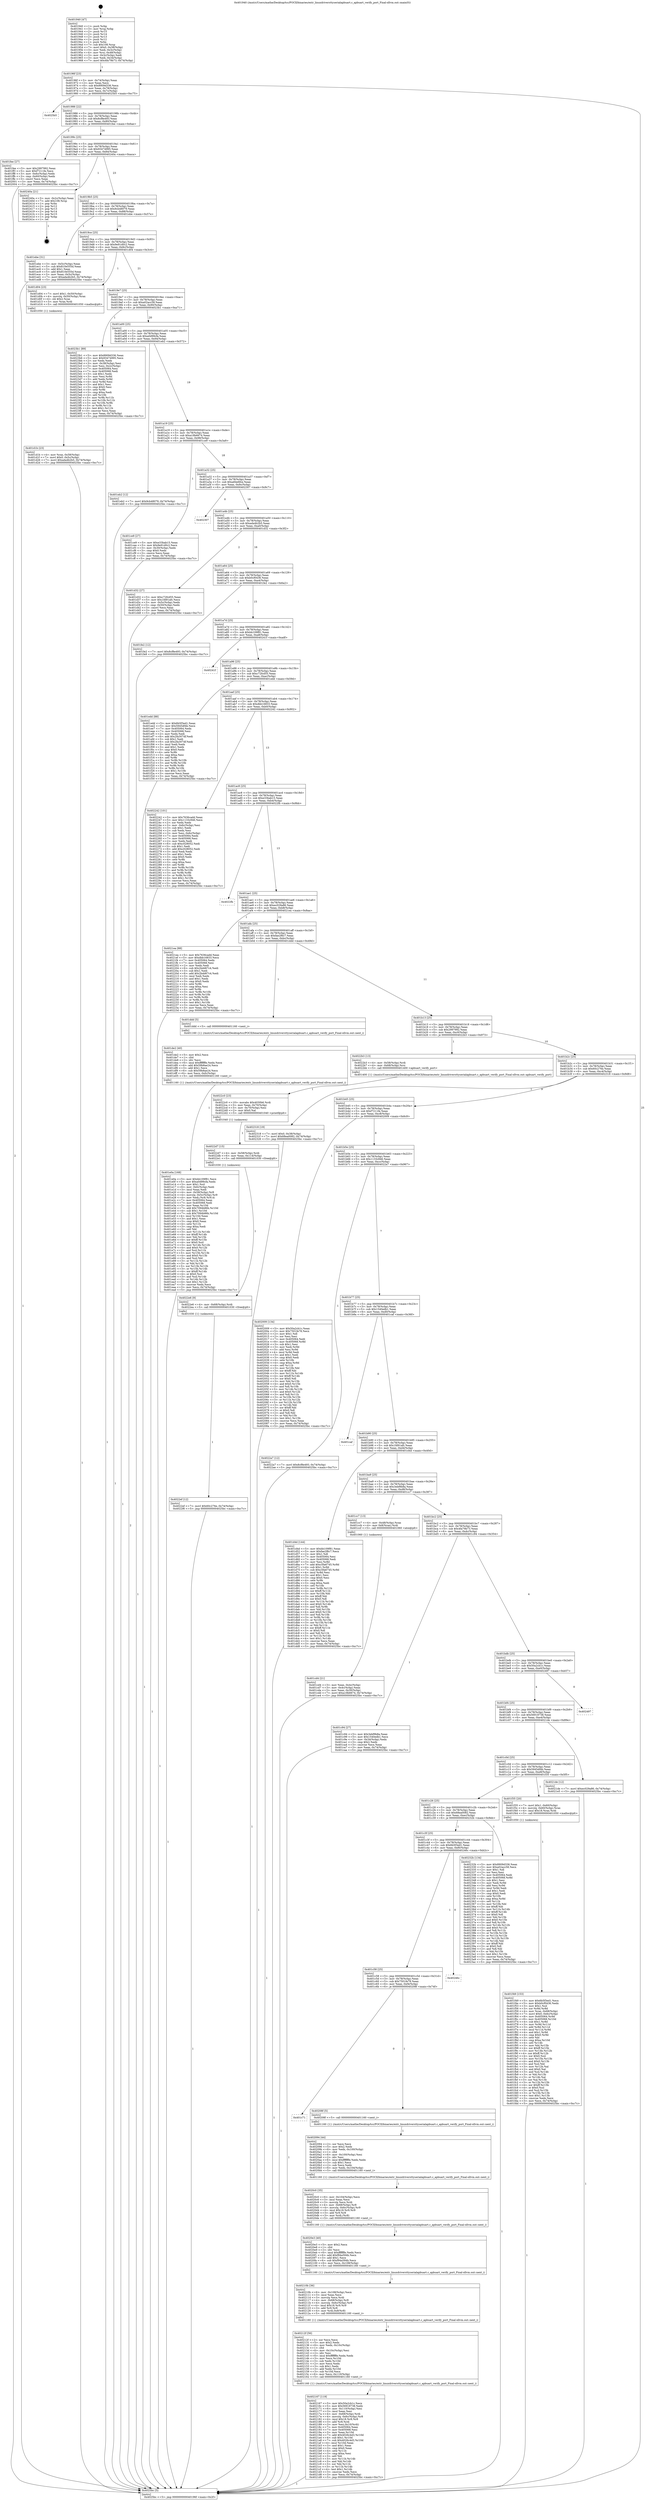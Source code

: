 digraph "0x401940" {
  label = "0x401940 (/mnt/c/Users/mathe/Desktop/tcc/POCII/binaries/extr_linuxdriversttyserialapbuart.c_apbuart_verify_port_Final-ollvm.out::main(0))"
  labelloc = "t"
  node[shape=record]

  Entry [label="",width=0.3,height=0.3,shape=circle,fillcolor=black,style=filled]
  "0x40196f" [label="{
     0x40196f [23]\l
     | [instrs]\l
     &nbsp;&nbsp;0x40196f \<+3\>: mov -0x74(%rbp),%eax\l
     &nbsp;&nbsp;0x401972 \<+2\>: mov %eax,%ecx\l
     &nbsp;&nbsp;0x401974 \<+6\>: sub $0x8909d336,%ecx\l
     &nbsp;&nbsp;0x40197a \<+3\>: mov %eax,-0x78(%rbp)\l
     &nbsp;&nbsp;0x40197d \<+3\>: mov %ecx,-0x7c(%rbp)\l
     &nbsp;&nbsp;0x401980 \<+6\>: je 00000000004025b5 \<main+0xc75\>\l
  }"]
  "0x4025b5" [label="{
     0x4025b5\l
  }", style=dashed]
  "0x401986" [label="{
     0x401986 [22]\l
     | [instrs]\l
     &nbsp;&nbsp;0x401986 \<+5\>: jmp 000000000040198b \<main+0x4b\>\l
     &nbsp;&nbsp;0x40198b \<+3\>: mov -0x78(%rbp),%eax\l
     &nbsp;&nbsp;0x40198e \<+5\>: sub $0x8cf8e493,%eax\l
     &nbsp;&nbsp;0x401993 \<+3\>: mov %eax,-0x80(%rbp)\l
     &nbsp;&nbsp;0x401996 \<+6\>: je 0000000000401fee \<main+0x6ae\>\l
  }"]
  Exit [label="",width=0.3,height=0.3,shape=circle,fillcolor=black,style=filled,peripheries=2]
  "0x401fee" [label="{
     0x401fee [27]\l
     | [instrs]\l
     &nbsp;&nbsp;0x401fee \<+5\>: mov $0x2997992,%eax\l
     &nbsp;&nbsp;0x401ff3 \<+5\>: mov $0xf7211fe,%ecx\l
     &nbsp;&nbsp;0x401ff8 \<+3\>: mov -0x6c(%rbp),%edx\l
     &nbsp;&nbsp;0x401ffb \<+3\>: cmp -0x60(%rbp),%edx\l
     &nbsp;&nbsp;0x401ffe \<+3\>: cmovl %ecx,%eax\l
     &nbsp;&nbsp;0x402001 \<+3\>: mov %eax,-0x74(%rbp)\l
     &nbsp;&nbsp;0x402004 \<+5\>: jmp 00000000004025bc \<main+0xc7c\>\l
  }"]
  "0x40199c" [label="{
     0x40199c [25]\l
     | [instrs]\l
     &nbsp;&nbsp;0x40199c \<+5\>: jmp 00000000004019a1 \<main+0x61\>\l
     &nbsp;&nbsp;0x4019a1 \<+3\>: mov -0x78(%rbp),%eax\l
     &nbsp;&nbsp;0x4019a4 \<+5\>: sub $0x93474995,%eax\l
     &nbsp;&nbsp;0x4019a9 \<+6\>: mov %eax,-0x84(%rbp)\l
     &nbsp;&nbsp;0x4019af \<+6\>: je 000000000040240a \<main+0xaca\>\l
  }"]
  "0x4022ef" [label="{
     0x4022ef [12]\l
     | [instrs]\l
     &nbsp;&nbsp;0x4022ef \<+7\>: movl $0x60c276e,-0x74(%rbp)\l
     &nbsp;&nbsp;0x4022f6 \<+5\>: jmp 00000000004025bc \<main+0xc7c\>\l
  }"]
  "0x40240a" [label="{
     0x40240a [21]\l
     | [instrs]\l
     &nbsp;&nbsp;0x40240a \<+3\>: mov -0x2c(%rbp),%eax\l
     &nbsp;&nbsp;0x40240d \<+7\>: add $0x108,%rsp\l
     &nbsp;&nbsp;0x402414 \<+1\>: pop %rbx\l
     &nbsp;&nbsp;0x402415 \<+2\>: pop %r12\l
     &nbsp;&nbsp;0x402417 \<+2\>: pop %r13\l
     &nbsp;&nbsp;0x402419 \<+2\>: pop %r14\l
     &nbsp;&nbsp;0x40241b \<+2\>: pop %r15\l
     &nbsp;&nbsp;0x40241d \<+1\>: pop %rbp\l
     &nbsp;&nbsp;0x40241e \<+1\>: ret\l
  }"]
  "0x4019b5" [label="{
     0x4019b5 [25]\l
     | [instrs]\l
     &nbsp;&nbsp;0x4019b5 \<+5\>: jmp 00000000004019ba \<main+0x7a\>\l
     &nbsp;&nbsp;0x4019ba \<+3\>: mov -0x78(%rbp),%eax\l
     &nbsp;&nbsp;0x4019bd \<+5\>: sub $0x9cb48079,%eax\l
     &nbsp;&nbsp;0x4019c2 \<+6\>: mov %eax,-0x88(%rbp)\l
     &nbsp;&nbsp;0x4019c8 \<+6\>: je 0000000000401ebe \<main+0x57e\>\l
  }"]
  "0x4022e6" [label="{
     0x4022e6 [9]\l
     | [instrs]\l
     &nbsp;&nbsp;0x4022e6 \<+4\>: mov -0x68(%rbp),%rdi\l
     &nbsp;&nbsp;0x4022ea \<+5\>: call 0000000000401030 \<free@plt\>\l
     | [calls]\l
     &nbsp;&nbsp;0x401030 \{1\} (unknown)\l
  }"]
  "0x401ebe" [label="{
     0x401ebe [31]\l
     | [instrs]\l
     &nbsp;&nbsp;0x401ebe \<+3\>: mov -0x5c(%rbp),%eax\l
     &nbsp;&nbsp;0x401ec1 \<+5\>: sub $0x810e555d,%eax\l
     &nbsp;&nbsp;0x401ec6 \<+3\>: add $0x1,%eax\l
     &nbsp;&nbsp;0x401ec9 \<+5\>: add $0x810e555d,%eax\l
     &nbsp;&nbsp;0x401ece \<+3\>: mov %eax,-0x5c(%rbp)\l
     &nbsp;&nbsp;0x401ed1 \<+7\>: movl $0xada4b2b5,-0x74(%rbp)\l
     &nbsp;&nbsp;0x401ed8 \<+5\>: jmp 00000000004025bc \<main+0xc7c\>\l
  }"]
  "0x4019ce" [label="{
     0x4019ce [25]\l
     | [instrs]\l
     &nbsp;&nbsp;0x4019ce \<+5\>: jmp 00000000004019d3 \<main+0x93\>\l
     &nbsp;&nbsp;0x4019d3 \<+3\>: mov -0x78(%rbp),%eax\l
     &nbsp;&nbsp;0x4019d6 \<+5\>: sub $0x9e91d0c2,%eax\l
     &nbsp;&nbsp;0x4019db \<+6\>: mov %eax,-0x8c(%rbp)\l
     &nbsp;&nbsp;0x4019e1 \<+6\>: je 0000000000401d04 \<main+0x3c4\>\l
  }"]
  "0x4022d7" [label="{
     0x4022d7 [15]\l
     | [instrs]\l
     &nbsp;&nbsp;0x4022d7 \<+4\>: mov -0x58(%rbp),%rdi\l
     &nbsp;&nbsp;0x4022db \<+6\>: mov %eax,-0x114(%rbp)\l
     &nbsp;&nbsp;0x4022e1 \<+5\>: call 0000000000401030 \<free@plt\>\l
     | [calls]\l
     &nbsp;&nbsp;0x401030 \{1\} (unknown)\l
  }"]
  "0x401d04" [label="{
     0x401d04 [23]\l
     | [instrs]\l
     &nbsp;&nbsp;0x401d04 \<+7\>: movl $0x1,-0x50(%rbp)\l
     &nbsp;&nbsp;0x401d0b \<+4\>: movslq -0x50(%rbp),%rax\l
     &nbsp;&nbsp;0x401d0f \<+4\>: shl $0x2,%rax\l
     &nbsp;&nbsp;0x401d13 \<+3\>: mov %rax,%rdi\l
     &nbsp;&nbsp;0x401d16 \<+5\>: call 0000000000401050 \<malloc@plt\>\l
     | [calls]\l
     &nbsp;&nbsp;0x401050 \{1\} (unknown)\l
  }"]
  "0x4019e7" [label="{
     0x4019e7 [25]\l
     | [instrs]\l
     &nbsp;&nbsp;0x4019e7 \<+5\>: jmp 00000000004019ec \<main+0xac\>\l
     &nbsp;&nbsp;0x4019ec \<+3\>: mov -0x78(%rbp),%eax\l
     &nbsp;&nbsp;0x4019ef \<+5\>: sub $0xa02acc58,%eax\l
     &nbsp;&nbsp;0x4019f4 \<+6\>: mov %eax,-0x90(%rbp)\l
     &nbsp;&nbsp;0x4019fa \<+6\>: je 00000000004023b1 \<main+0xa71\>\l
  }"]
  "0x4022c0" [label="{
     0x4022c0 [23]\l
     | [instrs]\l
     &nbsp;&nbsp;0x4022c0 \<+10\>: movabs $0x4030b6,%rdi\l
     &nbsp;&nbsp;0x4022ca \<+3\>: mov %eax,-0x70(%rbp)\l
     &nbsp;&nbsp;0x4022cd \<+3\>: mov -0x70(%rbp),%esi\l
     &nbsp;&nbsp;0x4022d0 \<+2\>: mov $0x0,%al\l
     &nbsp;&nbsp;0x4022d2 \<+5\>: call 0000000000401040 \<printf@plt\>\l
     | [calls]\l
     &nbsp;&nbsp;0x401040 \{1\} (unknown)\l
  }"]
  "0x4023b1" [label="{
     0x4023b1 [89]\l
     | [instrs]\l
     &nbsp;&nbsp;0x4023b1 \<+5\>: mov $0x8909d336,%eax\l
     &nbsp;&nbsp;0x4023b6 \<+5\>: mov $0x93474995,%ecx\l
     &nbsp;&nbsp;0x4023bb \<+2\>: xor %edx,%edx\l
     &nbsp;&nbsp;0x4023bd \<+3\>: mov -0x38(%rbp),%esi\l
     &nbsp;&nbsp;0x4023c0 \<+3\>: mov %esi,-0x2c(%rbp)\l
     &nbsp;&nbsp;0x4023c3 \<+7\>: mov 0x405064,%esi\l
     &nbsp;&nbsp;0x4023ca \<+7\>: mov 0x405068,%edi\l
     &nbsp;&nbsp;0x4023d1 \<+3\>: sub $0x1,%edx\l
     &nbsp;&nbsp;0x4023d4 \<+3\>: mov %esi,%r8d\l
     &nbsp;&nbsp;0x4023d7 \<+3\>: add %edx,%r8d\l
     &nbsp;&nbsp;0x4023da \<+4\>: imul %r8d,%esi\l
     &nbsp;&nbsp;0x4023de \<+3\>: and $0x1,%esi\l
     &nbsp;&nbsp;0x4023e1 \<+3\>: cmp $0x0,%esi\l
     &nbsp;&nbsp;0x4023e4 \<+4\>: sete %r9b\l
     &nbsp;&nbsp;0x4023e8 \<+3\>: cmp $0xa,%edi\l
     &nbsp;&nbsp;0x4023eb \<+4\>: setl %r10b\l
     &nbsp;&nbsp;0x4023ef \<+3\>: mov %r9b,%r11b\l
     &nbsp;&nbsp;0x4023f2 \<+3\>: and %r10b,%r11b\l
     &nbsp;&nbsp;0x4023f5 \<+3\>: xor %r10b,%r9b\l
     &nbsp;&nbsp;0x4023f8 \<+3\>: or %r9b,%r11b\l
     &nbsp;&nbsp;0x4023fb \<+4\>: test $0x1,%r11b\l
     &nbsp;&nbsp;0x4023ff \<+3\>: cmovne %ecx,%eax\l
     &nbsp;&nbsp;0x402402 \<+3\>: mov %eax,-0x74(%rbp)\l
     &nbsp;&nbsp;0x402405 \<+5\>: jmp 00000000004025bc \<main+0xc7c\>\l
  }"]
  "0x401a00" [label="{
     0x401a00 [25]\l
     | [instrs]\l
     &nbsp;&nbsp;0x401a00 \<+5\>: jmp 0000000000401a05 \<main+0xc5\>\l
     &nbsp;&nbsp;0x401a05 \<+3\>: mov -0x78(%rbp),%eax\l
     &nbsp;&nbsp;0x401a08 \<+5\>: sub $0xa0d99cfa,%eax\l
     &nbsp;&nbsp;0x401a0d \<+6\>: mov %eax,-0x94(%rbp)\l
     &nbsp;&nbsp;0x401a13 \<+6\>: je 0000000000401eb2 \<main+0x572\>\l
  }"]
  "0x402167" [label="{
     0x402167 [119]\l
     | [instrs]\l
     &nbsp;&nbsp;0x402167 \<+5\>: mov $0x50a2cb1c,%ecx\l
     &nbsp;&nbsp;0x40216c \<+5\>: mov $0x56918738,%edx\l
     &nbsp;&nbsp;0x402171 \<+6\>: mov -0x110(%rbp),%esi\l
     &nbsp;&nbsp;0x402177 \<+3\>: imul %eax,%esi\l
     &nbsp;&nbsp;0x40217a \<+4\>: mov -0x68(%rbp),%rdi\l
     &nbsp;&nbsp;0x40217e \<+4\>: movslq -0x6c(%rbp),%r8\l
     &nbsp;&nbsp;0x402182 \<+4\>: imul $0x18,%r8,%r8\l
     &nbsp;&nbsp;0x402186 \<+3\>: add %r8,%rdi\l
     &nbsp;&nbsp;0x402189 \<+3\>: mov %esi,0x10(%rdi)\l
     &nbsp;&nbsp;0x40218c \<+7\>: mov 0x405064,%eax\l
     &nbsp;&nbsp;0x402193 \<+7\>: mov 0x405068,%esi\l
     &nbsp;&nbsp;0x40219a \<+3\>: mov %eax,%r10d\l
     &nbsp;&nbsp;0x40219d \<+7\>: add $0x4026c4d3,%r10d\l
     &nbsp;&nbsp;0x4021a4 \<+4\>: sub $0x1,%r10d\l
     &nbsp;&nbsp;0x4021a8 \<+7\>: sub $0x4026c4d3,%r10d\l
     &nbsp;&nbsp;0x4021af \<+4\>: imul %r10d,%eax\l
     &nbsp;&nbsp;0x4021b3 \<+3\>: and $0x1,%eax\l
     &nbsp;&nbsp;0x4021b6 \<+3\>: cmp $0x0,%eax\l
     &nbsp;&nbsp;0x4021b9 \<+4\>: sete %r11b\l
     &nbsp;&nbsp;0x4021bd \<+3\>: cmp $0xa,%esi\l
     &nbsp;&nbsp;0x4021c0 \<+3\>: setl %bl\l
     &nbsp;&nbsp;0x4021c3 \<+3\>: mov %r11b,%r14b\l
     &nbsp;&nbsp;0x4021c6 \<+3\>: and %bl,%r14b\l
     &nbsp;&nbsp;0x4021c9 \<+3\>: xor %bl,%r11b\l
     &nbsp;&nbsp;0x4021cc \<+3\>: or %r11b,%r14b\l
     &nbsp;&nbsp;0x4021cf \<+4\>: test $0x1,%r14b\l
     &nbsp;&nbsp;0x4021d3 \<+3\>: cmovne %edx,%ecx\l
     &nbsp;&nbsp;0x4021d6 \<+3\>: mov %ecx,-0x74(%rbp)\l
     &nbsp;&nbsp;0x4021d9 \<+5\>: jmp 00000000004025bc \<main+0xc7c\>\l
  }"]
  "0x401eb2" [label="{
     0x401eb2 [12]\l
     | [instrs]\l
     &nbsp;&nbsp;0x401eb2 \<+7\>: movl $0x9cb48079,-0x74(%rbp)\l
     &nbsp;&nbsp;0x401eb9 \<+5\>: jmp 00000000004025bc \<main+0xc7c\>\l
  }"]
  "0x401a19" [label="{
     0x401a19 [25]\l
     | [instrs]\l
     &nbsp;&nbsp;0x401a19 \<+5\>: jmp 0000000000401a1e \<main+0xde\>\l
     &nbsp;&nbsp;0x401a1e \<+3\>: mov -0x78(%rbp),%eax\l
     &nbsp;&nbsp;0x401a21 \<+5\>: sub $0xa18b6674,%eax\l
     &nbsp;&nbsp;0x401a26 \<+6\>: mov %eax,-0x98(%rbp)\l
     &nbsp;&nbsp;0x401a2c \<+6\>: je 0000000000401ce9 \<main+0x3a9\>\l
  }"]
  "0x40212f" [label="{
     0x40212f [56]\l
     | [instrs]\l
     &nbsp;&nbsp;0x40212f \<+2\>: xor %ecx,%ecx\l
     &nbsp;&nbsp;0x402131 \<+5\>: mov $0x2,%edx\l
     &nbsp;&nbsp;0x402136 \<+6\>: mov %edx,-0x10c(%rbp)\l
     &nbsp;&nbsp;0x40213c \<+1\>: cltd\l
     &nbsp;&nbsp;0x40213d \<+6\>: mov -0x10c(%rbp),%esi\l
     &nbsp;&nbsp;0x402143 \<+2\>: idiv %esi\l
     &nbsp;&nbsp;0x402145 \<+6\>: imul $0xfffffffe,%edx,%edx\l
     &nbsp;&nbsp;0x40214b \<+3\>: mov %ecx,%r10d\l
     &nbsp;&nbsp;0x40214e \<+3\>: sub %edx,%r10d\l
     &nbsp;&nbsp;0x402151 \<+2\>: mov %ecx,%edx\l
     &nbsp;&nbsp;0x402153 \<+3\>: sub $0x1,%edx\l
     &nbsp;&nbsp;0x402156 \<+3\>: add %edx,%r10d\l
     &nbsp;&nbsp;0x402159 \<+3\>: sub %r10d,%ecx\l
     &nbsp;&nbsp;0x40215c \<+6\>: mov %ecx,-0x110(%rbp)\l
     &nbsp;&nbsp;0x402162 \<+5\>: call 0000000000401160 \<next_i\>\l
     | [calls]\l
     &nbsp;&nbsp;0x401160 \{1\} (/mnt/c/Users/mathe/Desktop/tcc/POCII/binaries/extr_linuxdriversttyserialapbuart.c_apbuart_verify_port_Final-ollvm.out::next_i)\l
  }"]
  "0x401ce9" [label="{
     0x401ce9 [27]\l
     | [instrs]\l
     &nbsp;&nbsp;0x401ce9 \<+5\>: mov $0xe33bab15,%eax\l
     &nbsp;&nbsp;0x401cee \<+5\>: mov $0x9e91d0c2,%ecx\l
     &nbsp;&nbsp;0x401cf3 \<+3\>: mov -0x30(%rbp),%edx\l
     &nbsp;&nbsp;0x401cf6 \<+3\>: cmp $0x0,%edx\l
     &nbsp;&nbsp;0x401cf9 \<+3\>: cmove %ecx,%eax\l
     &nbsp;&nbsp;0x401cfc \<+3\>: mov %eax,-0x74(%rbp)\l
     &nbsp;&nbsp;0x401cff \<+5\>: jmp 00000000004025bc \<main+0xc7c\>\l
  }"]
  "0x401a32" [label="{
     0x401a32 [25]\l
     | [instrs]\l
     &nbsp;&nbsp;0x401a32 \<+5\>: jmp 0000000000401a37 \<main+0xf7\>\l
     &nbsp;&nbsp;0x401a37 \<+3\>: mov -0x78(%rbp),%eax\l
     &nbsp;&nbsp;0x401a3a \<+5\>: sub $0xa84e6fce,%eax\l
     &nbsp;&nbsp;0x401a3f \<+6\>: mov %eax,-0x9c(%rbp)\l
     &nbsp;&nbsp;0x401a45 \<+6\>: je 0000000000402307 \<main+0x9c7\>\l
  }"]
  "0x40210b" [label="{
     0x40210b [36]\l
     | [instrs]\l
     &nbsp;&nbsp;0x40210b \<+6\>: mov -0x108(%rbp),%ecx\l
     &nbsp;&nbsp;0x402111 \<+3\>: imul %eax,%ecx\l
     &nbsp;&nbsp;0x402114 \<+3\>: movslq %ecx,%rdi\l
     &nbsp;&nbsp;0x402117 \<+4\>: mov -0x68(%rbp),%r8\l
     &nbsp;&nbsp;0x40211b \<+4\>: movslq -0x6c(%rbp),%r9\l
     &nbsp;&nbsp;0x40211f \<+4\>: imul $0x18,%r9,%r9\l
     &nbsp;&nbsp;0x402123 \<+3\>: add %r9,%r8\l
     &nbsp;&nbsp;0x402126 \<+4\>: mov %rdi,0x8(%r8)\l
     &nbsp;&nbsp;0x40212a \<+5\>: call 0000000000401160 \<next_i\>\l
     | [calls]\l
     &nbsp;&nbsp;0x401160 \{1\} (/mnt/c/Users/mathe/Desktop/tcc/POCII/binaries/extr_linuxdriversttyserialapbuart.c_apbuart_verify_port_Final-ollvm.out::next_i)\l
  }"]
  "0x402307" [label="{
     0x402307\l
  }", style=dashed]
  "0x401a4b" [label="{
     0x401a4b [25]\l
     | [instrs]\l
     &nbsp;&nbsp;0x401a4b \<+5\>: jmp 0000000000401a50 \<main+0x110\>\l
     &nbsp;&nbsp;0x401a50 \<+3\>: mov -0x78(%rbp),%eax\l
     &nbsp;&nbsp;0x401a53 \<+5\>: sub $0xada4b2b5,%eax\l
     &nbsp;&nbsp;0x401a58 \<+6\>: mov %eax,-0xa0(%rbp)\l
     &nbsp;&nbsp;0x401a5e \<+6\>: je 0000000000401d32 \<main+0x3f2\>\l
  }"]
  "0x4020e3" [label="{
     0x4020e3 [40]\l
     | [instrs]\l
     &nbsp;&nbsp;0x4020e3 \<+5\>: mov $0x2,%ecx\l
     &nbsp;&nbsp;0x4020e8 \<+1\>: cltd\l
     &nbsp;&nbsp;0x4020e9 \<+2\>: idiv %ecx\l
     &nbsp;&nbsp;0x4020eb \<+6\>: imul $0xfffffffe,%edx,%ecx\l
     &nbsp;&nbsp;0x4020f1 \<+6\>: add $0xf94a594b,%ecx\l
     &nbsp;&nbsp;0x4020f7 \<+3\>: add $0x1,%ecx\l
     &nbsp;&nbsp;0x4020fa \<+6\>: sub $0xf94a594b,%ecx\l
     &nbsp;&nbsp;0x402100 \<+6\>: mov %ecx,-0x108(%rbp)\l
     &nbsp;&nbsp;0x402106 \<+5\>: call 0000000000401160 \<next_i\>\l
     | [calls]\l
     &nbsp;&nbsp;0x401160 \{1\} (/mnt/c/Users/mathe/Desktop/tcc/POCII/binaries/extr_linuxdriversttyserialapbuart.c_apbuart_verify_port_Final-ollvm.out::next_i)\l
  }"]
  "0x401d32" [label="{
     0x401d32 [27]\l
     | [instrs]\l
     &nbsp;&nbsp;0x401d32 \<+5\>: mov $0xc72fcd55,%eax\l
     &nbsp;&nbsp;0x401d37 \<+5\>: mov $0x1fd91afc,%ecx\l
     &nbsp;&nbsp;0x401d3c \<+3\>: mov -0x5c(%rbp),%edx\l
     &nbsp;&nbsp;0x401d3f \<+3\>: cmp -0x50(%rbp),%edx\l
     &nbsp;&nbsp;0x401d42 \<+3\>: cmovl %ecx,%eax\l
     &nbsp;&nbsp;0x401d45 \<+3\>: mov %eax,-0x74(%rbp)\l
     &nbsp;&nbsp;0x401d48 \<+5\>: jmp 00000000004025bc \<main+0xc7c\>\l
  }"]
  "0x401a64" [label="{
     0x401a64 [25]\l
     | [instrs]\l
     &nbsp;&nbsp;0x401a64 \<+5\>: jmp 0000000000401a69 \<main+0x129\>\l
     &nbsp;&nbsp;0x401a69 \<+3\>: mov -0x78(%rbp),%eax\l
     &nbsp;&nbsp;0x401a6c \<+5\>: sub $0xb0cf0436,%eax\l
     &nbsp;&nbsp;0x401a71 \<+6\>: mov %eax,-0xa4(%rbp)\l
     &nbsp;&nbsp;0x401a77 \<+6\>: je 0000000000401fe2 \<main+0x6a2\>\l
  }"]
  "0x4020c0" [label="{
     0x4020c0 [35]\l
     | [instrs]\l
     &nbsp;&nbsp;0x4020c0 \<+6\>: mov -0x104(%rbp),%ecx\l
     &nbsp;&nbsp;0x4020c6 \<+3\>: imul %eax,%ecx\l
     &nbsp;&nbsp;0x4020c9 \<+3\>: movslq %ecx,%rdi\l
     &nbsp;&nbsp;0x4020cc \<+4\>: mov -0x68(%rbp),%r8\l
     &nbsp;&nbsp;0x4020d0 \<+4\>: movslq -0x6c(%rbp),%r9\l
     &nbsp;&nbsp;0x4020d4 \<+4\>: imul $0x18,%r9,%r9\l
     &nbsp;&nbsp;0x4020d8 \<+3\>: add %r9,%r8\l
     &nbsp;&nbsp;0x4020db \<+3\>: mov %rdi,(%r8)\l
     &nbsp;&nbsp;0x4020de \<+5\>: call 0000000000401160 \<next_i\>\l
     | [calls]\l
     &nbsp;&nbsp;0x401160 \{1\} (/mnt/c/Users/mathe/Desktop/tcc/POCII/binaries/extr_linuxdriversttyserialapbuart.c_apbuart_verify_port_Final-ollvm.out::next_i)\l
  }"]
  "0x401fe2" [label="{
     0x401fe2 [12]\l
     | [instrs]\l
     &nbsp;&nbsp;0x401fe2 \<+7\>: movl $0x8cf8e493,-0x74(%rbp)\l
     &nbsp;&nbsp;0x401fe9 \<+5\>: jmp 00000000004025bc \<main+0xc7c\>\l
  }"]
  "0x401a7d" [label="{
     0x401a7d [25]\l
     | [instrs]\l
     &nbsp;&nbsp;0x401a7d \<+5\>: jmp 0000000000401a82 \<main+0x142\>\l
     &nbsp;&nbsp;0x401a82 \<+3\>: mov -0x78(%rbp),%eax\l
     &nbsp;&nbsp;0x401a85 \<+5\>: sub $0xbb109f81,%eax\l
     &nbsp;&nbsp;0x401a8a \<+6\>: mov %eax,-0xa8(%rbp)\l
     &nbsp;&nbsp;0x401a90 \<+6\>: je 000000000040241f \<main+0xadf\>\l
  }"]
  "0x402094" [label="{
     0x402094 [44]\l
     | [instrs]\l
     &nbsp;&nbsp;0x402094 \<+2\>: xor %ecx,%ecx\l
     &nbsp;&nbsp;0x402096 \<+5\>: mov $0x2,%edx\l
     &nbsp;&nbsp;0x40209b \<+6\>: mov %edx,-0x100(%rbp)\l
     &nbsp;&nbsp;0x4020a1 \<+1\>: cltd\l
     &nbsp;&nbsp;0x4020a2 \<+6\>: mov -0x100(%rbp),%esi\l
     &nbsp;&nbsp;0x4020a8 \<+2\>: idiv %esi\l
     &nbsp;&nbsp;0x4020aa \<+6\>: imul $0xfffffffe,%edx,%edx\l
     &nbsp;&nbsp;0x4020b0 \<+3\>: sub $0x1,%ecx\l
     &nbsp;&nbsp;0x4020b3 \<+2\>: sub %ecx,%edx\l
     &nbsp;&nbsp;0x4020b5 \<+6\>: mov %edx,-0x104(%rbp)\l
     &nbsp;&nbsp;0x4020bb \<+5\>: call 0000000000401160 \<next_i\>\l
     | [calls]\l
     &nbsp;&nbsp;0x401160 \{1\} (/mnt/c/Users/mathe/Desktop/tcc/POCII/binaries/extr_linuxdriversttyserialapbuart.c_apbuart_verify_port_Final-ollvm.out::next_i)\l
  }"]
  "0x40241f" [label="{
     0x40241f\l
  }", style=dashed]
  "0x401a96" [label="{
     0x401a96 [25]\l
     | [instrs]\l
     &nbsp;&nbsp;0x401a96 \<+5\>: jmp 0000000000401a9b \<main+0x15b\>\l
     &nbsp;&nbsp;0x401a9b \<+3\>: mov -0x78(%rbp),%eax\l
     &nbsp;&nbsp;0x401a9e \<+5\>: sub $0xc72fcd55,%eax\l
     &nbsp;&nbsp;0x401aa3 \<+6\>: mov %eax,-0xac(%rbp)\l
     &nbsp;&nbsp;0x401aa9 \<+6\>: je 0000000000401edd \<main+0x59d\>\l
  }"]
  "0x401c71" [label="{
     0x401c71\l
  }", style=dashed]
  "0x401edd" [label="{
     0x401edd [88]\l
     | [instrs]\l
     &nbsp;&nbsp;0x401edd \<+5\>: mov $0x6b5f3ed1,%eax\l
     &nbsp;&nbsp;0x401ee2 \<+5\>: mov $0x5945df4b,%ecx\l
     &nbsp;&nbsp;0x401ee7 \<+7\>: mov 0x405064,%edx\l
     &nbsp;&nbsp;0x401eee \<+7\>: mov 0x405068,%esi\l
     &nbsp;&nbsp;0x401ef5 \<+2\>: mov %edx,%edi\l
     &nbsp;&nbsp;0x401ef7 \<+6\>: add $0x2fa307df,%edi\l
     &nbsp;&nbsp;0x401efd \<+3\>: sub $0x1,%edi\l
     &nbsp;&nbsp;0x401f00 \<+6\>: sub $0x2fa307df,%edi\l
     &nbsp;&nbsp;0x401f06 \<+3\>: imul %edi,%edx\l
     &nbsp;&nbsp;0x401f09 \<+3\>: and $0x1,%edx\l
     &nbsp;&nbsp;0x401f0c \<+3\>: cmp $0x0,%edx\l
     &nbsp;&nbsp;0x401f0f \<+4\>: sete %r8b\l
     &nbsp;&nbsp;0x401f13 \<+3\>: cmp $0xa,%esi\l
     &nbsp;&nbsp;0x401f16 \<+4\>: setl %r9b\l
     &nbsp;&nbsp;0x401f1a \<+3\>: mov %r8b,%r10b\l
     &nbsp;&nbsp;0x401f1d \<+3\>: and %r9b,%r10b\l
     &nbsp;&nbsp;0x401f20 \<+3\>: xor %r9b,%r8b\l
     &nbsp;&nbsp;0x401f23 \<+3\>: or %r8b,%r10b\l
     &nbsp;&nbsp;0x401f26 \<+4\>: test $0x1,%r10b\l
     &nbsp;&nbsp;0x401f2a \<+3\>: cmovne %ecx,%eax\l
     &nbsp;&nbsp;0x401f2d \<+3\>: mov %eax,-0x74(%rbp)\l
     &nbsp;&nbsp;0x401f30 \<+5\>: jmp 00000000004025bc \<main+0xc7c\>\l
  }"]
  "0x401aaf" [label="{
     0x401aaf [25]\l
     | [instrs]\l
     &nbsp;&nbsp;0x401aaf \<+5\>: jmp 0000000000401ab4 \<main+0x174\>\l
     &nbsp;&nbsp;0x401ab4 \<+3\>: mov -0x78(%rbp),%eax\l
     &nbsp;&nbsp;0x401ab7 \<+5\>: sub $0xdbb16833,%eax\l
     &nbsp;&nbsp;0x401abc \<+6\>: mov %eax,-0xb0(%rbp)\l
     &nbsp;&nbsp;0x401ac2 \<+6\>: je 0000000000402242 \<main+0x902\>\l
  }"]
  "0x40208f" [label="{
     0x40208f [5]\l
     | [instrs]\l
     &nbsp;&nbsp;0x40208f \<+5\>: call 0000000000401160 \<next_i\>\l
     | [calls]\l
     &nbsp;&nbsp;0x401160 \{1\} (/mnt/c/Users/mathe/Desktop/tcc/POCII/binaries/extr_linuxdriversttyserialapbuart.c_apbuart_verify_port_Final-ollvm.out::next_i)\l
  }"]
  "0x402242" [label="{
     0x402242 [101]\l
     | [instrs]\l
     &nbsp;&nbsp;0x402242 \<+5\>: mov $0x7636cadd,%eax\l
     &nbsp;&nbsp;0x402247 \<+5\>: mov $0x1133c946,%ecx\l
     &nbsp;&nbsp;0x40224c \<+2\>: xor %edx,%edx\l
     &nbsp;&nbsp;0x40224e \<+3\>: mov -0x6c(%rbp),%esi\l
     &nbsp;&nbsp;0x402251 \<+3\>: sub $0x1,%edx\l
     &nbsp;&nbsp;0x402254 \<+2\>: sub %edx,%esi\l
     &nbsp;&nbsp;0x402256 \<+3\>: mov %esi,-0x6c(%rbp)\l
     &nbsp;&nbsp;0x402259 \<+7\>: mov 0x405064,%edx\l
     &nbsp;&nbsp;0x402260 \<+7\>: mov 0x405068,%esi\l
     &nbsp;&nbsp;0x402267 \<+2\>: mov %edx,%edi\l
     &nbsp;&nbsp;0x402269 \<+6\>: sub $0xc028052,%edi\l
     &nbsp;&nbsp;0x40226f \<+3\>: sub $0x1,%edi\l
     &nbsp;&nbsp;0x402272 \<+6\>: add $0xc028052,%edi\l
     &nbsp;&nbsp;0x402278 \<+3\>: imul %edi,%edx\l
     &nbsp;&nbsp;0x40227b \<+3\>: and $0x1,%edx\l
     &nbsp;&nbsp;0x40227e \<+3\>: cmp $0x0,%edx\l
     &nbsp;&nbsp;0x402281 \<+4\>: sete %r8b\l
     &nbsp;&nbsp;0x402285 \<+3\>: cmp $0xa,%esi\l
     &nbsp;&nbsp;0x402288 \<+4\>: setl %r9b\l
     &nbsp;&nbsp;0x40228c \<+3\>: mov %r8b,%r10b\l
     &nbsp;&nbsp;0x40228f \<+3\>: and %r9b,%r10b\l
     &nbsp;&nbsp;0x402292 \<+3\>: xor %r9b,%r8b\l
     &nbsp;&nbsp;0x402295 \<+3\>: or %r8b,%r10b\l
     &nbsp;&nbsp;0x402298 \<+4\>: test $0x1,%r10b\l
     &nbsp;&nbsp;0x40229c \<+3\>: cmovne %ecx,%eax\l
     &nbsp;&nbsp;0x40229f \<+3\>: mov %eax,-0x74(%rbp)\l
     &nbsp;&nbsp;0x4022a2 \<+5\>: jmp 00000000004025bc \<main+0xc7c\>\l
  }"]
  "0x401ac8" [label="{
     0x401ac8 [25]\l
     | [instrs]\l
     &nbsp;&nbsp;0x401ac8 \<+5\>: jmp 0000000000401acd \<main+0x18d\>\l
     &nbsp;&nbsp;0x401acd \<+3\>: mov -0x78(%rbp),%eax\l
     &nbsp;&nbsp;0x401ad0 \<+5\>: sub $0xe33bab15,%eax\l
     &nbsp;&nbsp;0x401ad5 \<+6\>: mov %eax,-0xb4(%rbp)\l
     &nbsp;&nbsp;0x401adb \<+6\>: je 00000000004022fb \<main+0x9bb\>\l
  }"]
  "0x401c58" [label="{
     0x401c58 [25]\l
     | [instrs]\l
     &nbsp;&nbsp;0x401c58 \<+5\>: jmp 0000000000401c5d \<main+0x31d\>\l
     &nbsp;&nbsp;0x401c5d \<+3\>: mov -0x78(%rbp),%eax\l
     &nbsp;&nbsp;0x401c60 \<+5\>: sub $0x7501fe78,%eax\l
     &nbsp;&nbsp;0x401c65 \<+6\>: mov %eax,-0xf4(%rbp)\l
     &nbsp;&nbsp;0x401c6b \<+6\>: je 000000000040208f \<main+0x74f\>\l
  }"]
  "0x4022fb" [label="{
     0x4022fb\l
  }", style=dashed]
  "0x401ae1" [label="{
     0x401ae1 [25]\l
     | [instrs]\l
     &nbsp;&nbsp;0x401ae1 \<+5\>: jmp 0000000000401ae6 \<main+0x1a6\>\l
     &nbsp;&nbsp;0x401ae6 \<+3\>: mov -0x78(%rbp),%eax\l
     &nbsp;&nbsp;0x401ae9 \<+5\>: sub $0xec029a86,%eax\l
     &nbsp;&nbsp;0x401aee \<+6\>: mov %eax,-0xb8(%rbp)\l
     &nbsp;&nbsp;0x401af4 \<+6\>: je 00000000004021ea \<main+0x8aa\>\l
  }"]
  "0x40246c" [label="{
     0x40246c\l
  }", style=dashed]
  "0x4021ea" [label="{
     0x4021ea [88]\l
     | [instrs]\l
     &nbsp;&nbsp;0x4021ea \<+5\>: mov $0x7636cadd,%eax\l
     &nbsp;&nbsp;0x4021ef \<+5\>: mov $0xdbb16833,%ecx\l
     &nbsp;&nbsp;0x4021f4 \<+7\>: mov 0x405064,%edx\l
     &nbsp;&nbsp;0x4021fb \<+7\>: mov 0x405068,%esi\l
     &nbsp;&nbsp;0x402202 \<+2\>: mov %edx,%edi\l
     &nbsp;&nbsp;0x402204 \<+6\>: sub $0x2bdd67c4,%edi\l
     &nbsp;&nbsp;0x40220a \<+3\>: sub $0x1,%edi\l
     &nbsp;&nbsp;0x40220d \<+6\>: add $0x2bdd67c4,%edi\l
     &nbsp;&nbsp;0x402213 \<+3\>: imul %edi,%edx\l
     &nbsp;&nbsp;0x402216 \<+3\>: and $0x1,%edx\l
     &nbsp;&nbsp;0x402219 \<+3\>: cmp $0x0,%edx\l
     &nbsp;&nbsp;0x40221c \<+4\>: sete %r8b\l
     &nbsp;&nbsp;0x402220 \<+3\>: cmp $0xa,%esi\l
     &nbsp;&nbsp;0x402223 \<+4\>: setl %r9b\l
     &nbsp;&nbsp;0x402227 \<+3\>: mov %r8b,%r10b\l
     &nbsp;&nbsp;0x40222a \<+3\>: and %r9b,%r10b\l
     &nbsp;&nbsp;0x40222d \<+3\>: xor %r9b,%r8b\l
     &nbsp;&nbsp;0x402230 \<+3\>: or %r8b,%r10b\l
     &nbsp;&nbsp;0x402233 \<+4\>: test $0x1,%r10b\l
     &nbsp;&nbsp;0x402237 \<+3\>: cmovne %ecx,%eax\l
     &nbsp;&nbsp;0x40223a \<+3\>: mov %eax,-0x74(%rbp)\l
     &nbsp;&nbsp;0x40223d \<+5\>: jmp 00000000004025bc \<main+0xc7c\>\l
  }"]
  "0x401afa" [label="{
     0x401afa [25]\l
     | [instrs]\l
     &nbsp;&nbsp;0x401afa \<+5\>: jmp 0000000000401aff \<main+0x1bf\>\l
     &nbsp;&nbsp;0x401aff \<+3\>: mov -0x78(%rbp),%eax\l
     &nbsp;&nbsp;0x401b02 \<+5\>: sub $0xfae2f6c7,%eax\l
     &nbsp;&nbsp;0x401b07 \<+6\>: mov %eax,-0xbc(%rbp)\l
     &nbsp;&nbsp;0x401b0d \<+6\>: je 0000000000401ddd \<main+0x49d\>\l
  }"]
  "0x401c3f" [label="{
     0x401c3f [25]\l
     | [instrs]\l
     &nbsp;&nbsp;0x401c3f \<+5\>: jmp 0000000000401c44 \<main+0x304\>\l
     &nbsp;&nbsp;0x401c44 \<+3\>: mov -0x78(%rbp),%eax\l
     &nbsp;&nbsp;0x401c47 \<+5\>: sub $0x6b5f3ed1,%eax\l
     &nbsp;&nbsp;0x401c4c \<+6\>: mov %eax,-0xf0(%rbp)\l
     &nbsp;&nbsp;0x401c52 \<+6\>: je 000000000040246c \<main+0xb2c\>\l
  }"]
  "0x401ddd" [label="{
     0x401ddd [5]\l
     | [instrs]\l
     &nbsp;&nbsp;0x401ddd \<+5\>: call 0000000000401160 \<next_i\>\l
     | [calls]\l
     &nbsp;&nbsp;0x401160 \{1\} (/mnt/c/Users/mathe/Desktop/tcc/POCII/binaries/extr_linuxdriversttyserialapbuart.c_apbuart_verify_port_Final-ollvm.out::next_i)\l
  }"]
  "0x401b13" [label="{
     0x401b13 [25]\l
     | [instrs]\l
     &nbsp;&nbsp;0x401b13 \<+5\>: jmp 0000000000401b18 \<main+0x1d8\>\l
     &nbsp;&nbsp;0x401b18 \<+3\>: mov -0x78(%rbp),%eax\l
     &nbsp;&nbsp;0x401b1b \<+5\>: sub $0x2997992,%eax\l
     &nbsp;&nbsp;0x401b20 \<+6\>: mov %eax,-0xc0(%rbp)\l
     &nbsp;&nbsp;0x401b26 \<+6\>: je 00000000004022b3 \<main+0x973\>\l
  }"]
  "0x40232b" [label="{
     0x40232b [134]\l
     | [instrs]\l
     &nbsp;&nbsp;0x40232b \<+5\>: mov $0x8909d336,%eax\l
     &nbsp;&nbsp;0x402330 \<+5\>: mov $0xa02acc58,%ecx\l
     &nbsp;&nbsp;0x402335 \<+2\>: mov $0x1,%dl\l
     &nbsp;&nbsp;0x402337 \<+2\>: xor %esi,%esi\l
     &nbsp;&nbsp;0x402339 \<+7\>: mov 0x405064,%edi\l
     &nbsp;&nbsp;0x402340 \<+8\>: mov 0x405068,%r8d\l
     &nbsp;&nbsp;0x402348 \<+3\>: sub $0x1,%esi\l
     &nbsp;&nbsp;0x40234b \<+3\>: mov %edi,%r9d\l
     &nbsp;&nbsp;0x40234e \<+3\>: add %esi,%r9d\l
     &nbsp;&nbsp;0x402351 \<+4\>: imul %r9d,%edi\l
     &nbsp;&nbsp;0x402355 \<+3\>: and $0x1,%edi\l
     &nbsp;&nbsp;0x402358 \<+3\>: cmp $0x0,%edi\l
     &nbsp;&nbsp;0x40235b \<+4\>: sete %r10b\l
     &nbsp;&nbsp;0x40235f \<+4\>: cmp $0xa,%r8d\l
     &nbsp;&nbsp;0x402363 \<+4\>: setl %r11b\l
     &nbsp;&nbsp;0x402367 \<+3\>: mov %r10b,%bl\l
     &nbsp;&nbsp;0x40236a \<+3\>: xor $0xff,%bl\l
     &nbsp;&nbsp;0x40236d \<+3\>: mov %r11b,%r14b\l
     &nbsp;&nbsp;0x402370 \<+4\>: xor $0xff,%r14b\l
     &nbsp;&nbsp;0x402374 \<+3\>: xor $0x0,%dl\l
     &nbsp;&nbsp;0x402377 \<+3\>: mov %bl,%r15b\l
     &nbsp;&nbsp;0x40237a \<+4\>: and $0x0,%r15b\l
     &nbsp;&nbsp;0x40237e \<+3\>: and %dl,%r10b\l
     &nbsp;&nbsp;0x402381 \<+3\>: mov %r14b,%r12b\l
     &nbsp;&nbsp;0x402384 \<+4\>: and $0x0,%r12b\l
     &nbsp;&nbsp;0x402388 \<+3\>: and %dl,%r11b\l
     &nbsp;&nbsp;0x40238b \<+3\>: or %r10b,%r15b\l
     &nbsp;&nbsp;0x40238e \<+3\>: or %r11b,%r12b\l
     &nbsp;&nbsp;0x402391 \<+3\>: xor %r12b,%r15b\l
     &nbsp;&nbsp;0x402394 \<+3\>: or %r14b,%bl\l
     &nbsp;&nbsp;0x402397 \<+3\>: xor $0xff,%bl\l
     &nbsp;&nbsp;0x40239a \<+3\>: or $0x0,%dl\l
     &nbsp;&nbsp;0x40239d \<+2\>: and %dl,%bl\l
     &nbsp;&nbsp;0x40239f \<+3\>: or %bl,%r15b\l
     &nbsp;&nbsp;0x4023a2 \<+4\>: test $0x1,%r15b\l
     &nbsp;&nbsp;0x4023a6 \<+3\>: cmovne %ecx,%eax\l
     &nbsp;&nbsp;0x4023a9 \<+3\>: mov %eax,-0x74(%rbp)\l
     &nbsp;&nbsp;0x4023ac \<+5\>: jmp 00000000004025bc \<main+0xc7c\>\l
  }"]
  "0x4022b3" [label="{
     0x4022b3 [13]\l
     | [instrs]\l
     &nbsp;&nbsp;0x4022b3 \<+4\>: mov -0x58(%rbp),%rdi\l
     &nbsp;&nbsp;0x4022b7 \<+4\>: mov -0x68(%rbp),%rsi\l
     &nbsp;&nbsp;0x4022bb \<+5\>: call 0000000000401400 \<apbuart_verify_port\>\l
     | [calls]\l
     &nbsp;&nbsp;0x401400 \{1\} (/mnt/c/Users/mathe/Desktop/tcc/POCII/binaries/extr_linuxdriversttyserialapbuart.c_apbuart_verify_port_Final-ollvm.out::apbuart_verify_port)\l
  }"]
  "0x401b2c" [label="{
     0x401b2c [25]\l
     | [instrs]\l
     &nbsp;&nbsp;0x401b2c \<+5\>: jmp 0000000000401b31 \<main+0x1f1\>\l
     &nbsp;&nbsp;0x401b31 \<+3\>: mov -0x78(%rbp),%eax\l
     &nbsp;&nbsp;0x401b34 \<+5\>: sub $0x60c276e,%eax\l
     &nbsp;&nbsp;0x401b39 \<+6\>: mov %eax,-0xc4(%rbp)\l
     &nbsp;&nbsp;0x401b3f \<+6\>: je 0000000000402318 \<main+0x9d8\>\l
  }"]
  "0x401f49" [label="{
     0x401f49 [153]\l
     | [instrs]\l
     &nbsp;&nbsp;0x401f49 \<+5\>: mov $0x6b5f3ed1,%ecx\l
     &nbsp;&nbsp;0x401f4e \<+5\>: mov $0xb0cf0436,%edx\l
     &nbsp;&nbsp;0x401f53 \<+3\>: mov $0x1,%sil\l
     &nbsp;&nbsp;0x401f56 \<+3\>: xor %r8d,%r8d\l
     &nbsp;&nbsp;0x401f59 \<+4\>: mov %rax,-0x68(%rbp)\l
     &nbsp;&nbsp;0x401f5d \<+7\>: movl $0x0,-0x6c(%rbp)\l
     &nbsp;&nbsp;0x401f64 \<+8\>: mov 0x405064,%r9d\l
     &nbsp;&nbsp;0x401f6c \<+8\>: mov 0x405068,%r10d\l
     &nbsp;&nbsp;0x401f74 \<+4\>: sub $0x1,%r8d\l
     &nbsp;&nbsp;0x401f78 \<+3\>: mov %r9d,%r11d\l
     &nbsp;&nbsp;0x401f7b \<+3\>: add %r8d,%r11d\l
     &nbsp;&nbsp;0x401f7e \<+4\>: imul %r11d,%r9d\l
     &nbsp;&nbsp;0x401f82 \<+4\>: and $0x1,%r9d\l
     &nbsp;&nbsp;0x401f86 \<+4\>: cmp $0x0,%r9d\l
     &nbsp;&nbsp;0x401f8a \<+3\>: sete %bl\l
     &nbsp;&nbsp;0x401f8d \<+4\>: cmp $0xa,%r10d\l
     &nbsp;&nbsp;0x401f91 \<+4\>: setl %r14b\l
     &nbsp;&nbsp;0x401f95 \<+3\>: mov %bl,%r15b\l
     &nbsp;&nbsp;0x401f98 \<+4\>: xor $0xff,%r15b\l
     &nbsp;&nbsp;0x401f9c \<+3\>: mov %r14b,%r12b\l
     &nbsp;&nbsp;0x401f9f \<+4\>: xor $0xff,%r12b\l
     &nbsp;&nbsp;0x401fa3 \<+4\>: xor $0x0,%sil\l
     &nbsp;&nbsp;0x401fa7 \<+3\>: mov %r15b,%r13b\l
     &nbsp;&nbsp;0x401faa \<+4\>: and $0x0,%r13b\l
     &nbsp;&nbsp;0x401fae \<+3\>: and %sil,%bl\l
     &nbsp;&nbsp;0x401fb1 \<+3\>: mov %r12b,%al\l
     &nbsp;&nbsp;0x401fb4 \<+2\>: and $0x0,%al\l
     &nbsp;&nbsp;0x401fb6 \<+3\>: and %sil,%r14b\l
     &nbsp;&nbsp;0x401fb9 \<+3\>: or %bl,%r13b\l
     &nbsp;&nbsp;0x401fbc \<+3\>: or %r14b,%al\l
     &nbsp;&nbsp;0x401fbf \<+3\>: xor %al,%r13b\l
     &nbsp;&nbsp;0x401fc2 \<+3\>: or %r12b,%r15b\l
     &nbsp;&nbsp;0x401fc5 \<+4\>: xor $0xff,%r15b\l
     &nbsp;&nbsp;0x401fc9 \<+4\>: or $0x0,%sil\l
     &nbsp;&nbsp;0x401fcd \<+3\>: and %sil,%r15b\l
     &nbsp;&nbsp;0x401fd0 \<+3\>: or %r15b,%r13b\l
     &nbsp;&nbsp;0x401fd3 \<+4\>: test $0x1,%r13b\l
     &nbsp;&nbsp;0x401fd7 \<+3\>: cmovne %edx,%ecx\l
     &nbsp;&nbsp;0x401fda \<+3\>: mov %ecx,-0x74(%rbp)\l
     &nbsp;&nbsp;0x401fdd \<+5\>: jmp 00000000004025bc \<main+0xc7c\>\l
  }"]
  "0x402318" [label="{
     0x402318 [19]\l
     | [instrs]\l
     &nbsp;&nbsp;0x402318 \<+7\>: movl $0x0,-0x38(%rbp)\l
     &nbsp;&nbsp;0x40231f \<+7\>: movl $0x68ea0082,-0x74(%rbp)\l
     &nbsp;&nbsp;0x402326 \<+5\>: jmp 00000000004025bc \<main+0xc7c\>\l
  }"]
  "0x401b45" [label="{
     0x401b45 [25]\l
     | [instrs]\l
     &nbsp;&nbsp;0x401b45 \<+5\>: jmp 0000000000401b4a \<main+0x20a\>\l
     &nbsp;&nbsp;0x401b4a \<+3\>: mov -0x78(%rbp),%eax\l
     &nbsp;&nbsp;0x401b4d \<+5\>: sub $0xf7211fe,%eax\l
     &nbsp;&nbsp;0x401b52 \<+6\>: mov %eax,-0xc8(%rbp)\l
     &nbsp;&nbsp;0x401b58 \<+6\>: je 0000000000402009 \<main+0x6c9\>\l
  }"]
  "0x401c26" [label="{
     0x401c26 [25]\l
     | [instrs]\l
     &nbsp;&nbsp;0x401c26 \<+5\>: jmp 0000000000401c2b \<main+0x2eb\>\l
     &nbsp;&nbsp;0x401c2b \<+3\>: mov -0x78(%rbp),%eax\l
     &nbsp;&nbsp;0x401c2e \<+5\>: sub $0x68ea0082,%eax\l
     &nbsp;&nbsp;0x401c33 \<+6\>: mov %eax,-0xec(%rbp)\l
     &nbsp;&nbsp;0x401c39 \<+6\>: je 000000000040232b \<main+0x9eb\>\l
  }"]
  "0x402009" [label="{
     0x402009 [134]\l
     | [instrs]\l
     &nbsp;&nbsp;0x402009 \<+5\>: mov $0x50a2cb1c,%eax\l
     &nbsp;&nbsp;0x40200e \<+5\>: mov $0x7501fe78,%ecx\l
     &nbsp;&nbsp;0x402013 \<+2\>: mov $0x1,%dl\l
     &nbsp;&nbsp;0x402015 \<+2\>: xor %esi,%esi\l
     &nbsp;&nbsp;0x402017 \<+7\>: mov 0x405064,%edi\l
     &nbsp;&nbsp;0x40201e \<+8\>: mov 0x405068,%r8d\l
     &nbsp;&nbsp;0x402026 \<+3\>: sub $0x1,%esi\l
     &nbsp;&nbsp;0x402029 \<+3\>: mov %edi,%r9d\l
     &nbsp;&nbsp;0x40202c \<+3\>: add %esi,%r9d\l
     &nbsp;&nbsp;0x40202f \<+4\>: imul %r9d,%edi\l
     &nbsp;&nbsp;0x402033 \<+3\>: and $0x1,%edi\l
     &nbsp;&nbsp;0x402036 \<+3\>: cmp $0x0,%edi\l
     &nbsp;&nbsp;0x402039 \<+4\>: sete %r10b\l
     &nbsp;&nbsp;0x40203d \<+4\>: cmp $0xa,%r8d\l
     &nbsp;&nbsp;0x402041 \<+4\>: setl %r11b\l
     &nbsp;&nbsp;0x402045 \<+3\>: mov %r10b,%bl\l
     &nbsp;&nbsp;0x402048 \<+3\>: xor $0xff,%bl\l
     &nbsp;&nbsp;0x40204b \<+3\>: mov %r11b,%r14b\l
     &nbsp;&nbsp;0x40204e \<+4\>: xor $0xff,%r14b\l
     &nbsp;&nbsp;0x402052 \<+3\>: xor $0x0,%dl\l
     &nbsp;&nbsp;0x402055 \<+3\>: mov %bl,%r15b\l
     &nbsp;&nbsp;0x402058 \<+4\>: and $0x0,%r15b\l
     &nbsp;&nbsp;0x40205c \<+3\>: and %dl,%r10b\l
     &nbsp;&nbsp;0x40205f \<+3\>: mov %r14b,%r12b\l
     &nbsp;&nbsp;0x402062 \<+4\>: and $0x0,%r12b\l
     &nbsp;&nbsp;0x402066 \<+3\>: and %dl,%r11b\l
     &nbsp;&nbsp;0x402069 \<+3\>: or %r10b,%r15b\l
     &nbsp;&nbsp;0x40206c \<+3\>: or %r11b,%r12b\l
     &nbsp;&nbsp;0x40206f \<+3\>: xor %r12b,%r15b\l
     &nbsp;&nbsp;0x402072 \<+3\>: or %r14b,%bl\l
     &nbsp;&nbsp;0x402075 \<+3\>: xor $0xff,%bl\l
     &nbsp;&nbsp;0x402078 \<+3\>: or $0x0,%dl\l
     &nbsp;&nbsp;0x40207b \<+2\>: and %dl,%bl\l
     &nbsp;&nbsp;0x40207d \<+3\>: or %bl,%r15b\l
     &nbsp;&nbsp;0x402080 \<+4\>: test $0x1,%r15b\l
     &nbsp;&nbsp;0x402084 \<+3\>: cmovne %ecx,%eax\l
     &nbsp;&nbsp;0x402087 \<+3\>: mov %eax,-0x74(%rbp)\l
     &nbsp;&nbsp;0x40208a \<+5\>: jmp 00000000004025bc \<main+0xc7c\>\l
  }"]
  "0x401b5e" [label="{
     0x401b5e [25]\l
     | [instrs]\l
     &nbsp;&nbsp;0x401b5e \<+5\>: jmp 0000000000401b63 \<main+0x223\>\l
     &nbsp;&nbsp;0x401b63 \<+3\>: mov -0x78(%rbp),%eax\l
     &nbsp;&nbsp;0x401b66 \<+5\>: sub $0x1133c946,%eax\l
     &nbsp;&nbsp;0x401b6b \<+6\>: mov %eax,-0xcc(%rbp)\l
     &nbsp;&nbsp;0x401b71 \<+6\>: je 00000000004022a7 \<main+0x967\>\l
  }"]
  "0x401f35" [label="{
     0x401f35 [20]\l
     | [instrs]\l
     &nbsp;&nbsp;0x401f35 \<+7\>: movl $0x1,-0x60(%rbp)\l
     &nbsp;&nbsp;0x401f3c \<+4\>: movslq -0x60(%rbp),%rax\l
     &nbsp;&nbsp;0x401f40 \<+4\>: imul $0x18,%rax,%rdi\l
     &nbsp;&nbsp;0x401f44 \<+5\>: call 0000000000401050 \<malloc@plt\>\l
     | [calls]\l
     &nbsp;&nbsp;0x401050 \{1\} (unknown)\l
  }"]
  "0x4022a7" [label="{
     0x4022a7 [12]\l
     | [instrs]\l
     &nbsp;&nbsp;0x4022a7 \<+7\>: movl $0x8cf8e493,-0x74(%rbp)\l
     &nbsp;&nbsp;0x4022ae \<+5\>: jmp 00000000004025bc \<main+0xc7c\>\l
  }"]
  "0x401b77" [label="{
     0x401b77 [25]\l
     | [instrs]\l
     &nbsp;&nbsp;0x401b77 \<+5\>: jmp 0000000000401b7c \<main+0x23c\>\l
     &nbsp;&nbsp;0x401b7c \<+3\>: mov -0x78(%rbp),%eax\l
     &nbsp;&nbsp;0x401b7f \<+5\>: sub $0x1540edb1,%eax\l
     &nbsp;&nbsp;0x401b84 \<+6\>: mov %eax,-0xd0(%rbp)\l
     &nbsp;&nbsp;0x401b8a \<+6\>: je 0000000000401caf \<main+0x36f\>\l
  }"]
  "0x401c0d" [label="{
     0x401c0d [25]\l
     | [instrs]\l
     &nbsp;&nbsp;0x401c0d \<+5\>: jmp 0000000000401c12 \<main+0x2d2\>\l
     &nbsp;&nbsp;0x401c12 \<+3\>: mov -0x78(%rbp),%eax\l
     &nbsp;&nbsp;0x401c15 \<+5\>: sub $0x5945df4b,%eax\l
     &nbsp;&nbsp;0x401c1a \<+6\>: mov %eax,-0xe8(%rbp)\l
     &nbsp;&nbsp;0x401c20 \<+6\>: je 0000000000401f35 \<main+0x5f5\>\l
  }"]
  "0x401caf" [label="{
     0x401caf\l
  }", style=dashed]
  "0x401b90" [label="{
     0x401b90 [25]\l
     | [instrs]\l
     &nbsp;&nbsp;0x401b90 \<+5\>: jmp 0000000000401b95 \<main+0x255\>\l
     &nbsp;&nbsp;0x401b95 \<+3\>: mov -0x78(%rbp),%eax\l
     &nbsp;&nbsp;0x401b98 \<+5\>: sub $0x1fd91afc,%eax\l
     &nbsp;&nbsp;0x401b9d \<+6\>: mov %eax,-0xd4(%rbp)\l
     &nbsp;&nbsp;0x401ba3 \<+6\>: je 0000000000401d4d \<main+0x40d\>\l
  }"]
  "0x4021de" [label="{
     0x4021de [12]\l
     | [instrs]\l
     &nbsp;&nbsp;0x4021de \<+7\>: movl $0xec029a86,-0x74(%rbp)\l
     &nbsp;&nbsp;0x4021e5 \<+5\>: jmp 00000000004025bc \<main+0xc7c\>\l
  }"]
  "0x401d4d" [label="{
     0x401d4d [144]\l
     | [instrs]\l
     &nbsp;&nbsp;0x401d4d \<+5\>: mov $0xbb109f81,%eax\l
     &nbsp;&nbsp;0x401d52 \<+5\>: mov $0xfae2f6c7,%ecx\l
     &nbsp;&nbsp;0x401d57 \<+2\>: mov $0x1,%dl\l
     &nbsp;&nbsp;0x401d59 \<+7\>: mov 0x405064,%esi\l
     &nbsp;&nbsp;0x401d60 \<+7\>: mov 0x405068,%edi\l
     &nbsp;&nbsp;0x401d67 \<+3\>: mov %esi,%r8d\l
     &nbsp;&nbsp;0x401d6a \<+7\>: add $0xc5fa6745,%r8d\l
     &nbsp;&nbsp;0x401d71 \<+4\>: sub $0x1,%r8d\l
     &nbsp;&nbsp;0x401d75 \<+7\>: sub $0xc5fa6745,%r8d\l
     &nbsp;&nbsp;0x401d7c \<+4\>: imul %r8d,%esi\l
     &nbsp;&nbsp;0x401d80 \<+3\>: and $0x1,%esi\l
     &nbsp;&nbsp;0x401d83 \<+3\>: cmp $0x0,%esi\l
     &nbsp;&nbsp;0x401d86 \<+4\>: sete %r9b\l
     &nbsp;&nbsp;0x401d8a \<+3\>: cmp $0xa,%edi\l
     &nbsp;&nbsp;0x401d8d \<+4\>: setl %r10b\l
     &nbsp;&nbsp;0x401d91 \<+3\>: mov %r9b,%r11b\l
     &nbsp;&nbsp;0x401d94 \<+4\>: xor $0xff,%r11b\l
     &nbsp;&nbsp;0x401d98 \<+3\>: mov %r10b,%bl\l
     &nbsp;&nbsp;0x401d9b \<+3\>: xor $0xff,%bl\l
     &nbsp;&nbsp;0x401d9e \<+3\>: xor $0x0,%dl\l
     &nbsp;&nbsp;0x401da1 \<+3\>: mov %r11b,%r14b\l
     &nbsp;&nbsp;0x401da4 \<+4\>: and $0x0,%r14b\l
     &nbsp;&nbsp;0x401da8 \<+3\>: and %dl,%r9b\l
     &nbsp;&nbsp;0x401dab \<+3\>: mov %bl,%r15b\l
     &nbsp;&nbsp;0x401dae \<+4\>: and $0x0,%r15b\l
     &nbsp;&nbsp;0x401db2 \<+3\>: and %dl,%r10b\l
     &nbsp;&nbsp;0x401db5 \<+3\>: or %r9b,%r14b\l
     &nbsp;&nbsp;0x401db8 \<+3\>: or %r10b,%r15b\l
     &nbsp;&nbsp;0x401dbb \<+3\>: xor %r15b,%r14b\l
     &nbsp;&nbsp;0x401dbe \<+3\>: or %bl,%r11b\l
     &nbsp;&nbsp;0x401dc1 \<+4\>: xor $0xff,%r11b\l
     &nbsp;&nbsp;0x401dc5 \<+3\>: or $0x0,%dl\l
     &nbsp;&nbsp;0x401dc8 \<+3\>: and %dl,%r11b\l
     &nbsp;&nbsp;0x401dcb \<+3\>: or %r11b,%r14b\l
     &nbsp;&nbsp;0x401dce \<+4\>: test $0x1,%r14b\l
     &nbsp;&nbsp;0x401dd2 \<+3\>: cmovne %ecx,%eax\l
     &nbsp;&nbsp;0x401dd5 \<+3\>: mov %eax,-0x74(%rbp)\l
     &nbsp;&nbsp;0x401dd8 \<+5\>: jmp 00000000004025bc \<main+0xc7c\>\l
  }"]
  "0x401ba9" [label="{
     0x401ba9 [25]\l
     | [instrs]\l
     &nbsp;&nbsp;0x401ba9 \<+5\>: jmp 0000000000401bae \<main+0x26e\>\l
     &nbsp;&nbsp;0x401bae \<+3\>: mov -0x78(%rbp),%eax\l
     &nbsp;&nbsp;0x401bb1 \<+5\>: sub $0x3ebf9b8a,%eax\l
     &nbsp;&nbsp;0x401bb6 \<+6\>: mov %eax,-0xd8(%rbp)\l
     &nbsp;&nbsp;0x401bbc \<+6\>: je 0000000000401cc7 \<main+0x387\>\l
  }"]
  "0x401bf4" [label="{
     0x401bf4 [25]\l
     | [instrs]\l
     &nbsp;&nbsp;0x401bf4 \<+5\>: jmp 0000000000401bf9 \<main+0x2b9\>\l
     &nbsp;&nbsp;0x401bf9 \<+3\>: mov -0x78(%rbp),%eax\l
     &nbsp;&nbsp;0x401bfc \<+5\>: sub $0x56918738,%eax\l
     &nbsp;&nbsp;0x401c01 \<+6\>: mov %eax,-0xe4(%rbp)\l
     &nbsp;&nbsp;0x401c07 \<+6\>: je 00000000004021de \<main+0x89e\>\l
  }"]
  "0x401cc7" [label="{
     0x401cc7 [13]\l
     | [instrs]\l
     &nbsp;&nbsp;0x401cc7 \<+4\>: mov -0x48(%rbp),%rax\l
     &nbsp;&nbsp;0x401ccb \<+4\>: mov 0x8(%rax),%rdi\l
     &nbsp;&nbsp;0x401ccf \<+5\>: call 0000000000401060 \<atoi@plt\>\l
     | [calls]\l
     &nbsp;&nbsp;0x401060 \{1\} (unknown)\l
  }"]
  "0x401bc2" [label="{
     0x401bc2 [25]\l
     | [instrs]\l
     &nbsp;&nbsp;0x401bc2 \<+5\>: jmp 0000000000401bc7 \<main+0x287\>\l
     &nbsp;&nbsp;0x401bc7 \<+3\>: mov -0x78(%rbp),%eax\l
     &nbsp;&nbsp;0x401bca \<+5\>: sub $0x4fa79b73,%eax\l
     &nbsp;&nbsp;0x401bcf \<+6\>: mov %eax,-0xdc(%rbp)\l
     &nbsp;&nbsp;0x401bd5 \<+6\>: je 0000000000401c94 \<main+0x354\>\l
  }"]
  "0x402497" [label="{
     0x402497\l
  }", style=dashed]
  "0x401c94" [label="{
     0x401c94 [27]\l
     | [instrs]\l
     &nbsp;&nbsp;0x401c94 \<+5\>: mov $0x3ebf9b8a,%eax\l
     &nbsp;&nbsp;0x401c99 \<+5\>: mov $0x1540edb1,%ecx\l
     &nbsp;&nbsp;0x401c9e \<+3\>: mov -0x34(%rbp),%edx\l
     &nbsp;&nbsp;0x401ca1 \<+3\>: cmp $0x2,%edx\l
     &nbsp;&nbsp;0x401ca4 \<+3\>: cmovne %ecx,%eax\l
     &nbsp;&nbsp;0x401ca7 \<+3\>: mov %eax,-0x74(%rbp)\l
     &nbsp;&nbsp;0x401caa \<+5\>: jmp 00000000004025bc \<main+0xc7c\>\l
  }"]
  "0x401bdb" [label="{
     0x401bdb [25]\l
     | [instrs]\l
     &nbsp;&nbsp;0x401bdb \<+5\>: jmp 0000000000401be0 \<main+0x2a0\>\l
     &nbsp;&nbsp;0x401be0 \<+3\>: mov -0x78(%rbp),%eax\l
     &nbsp;&nbsp;0x401be3 \<+5\>: sub $0x50a2cb1c,%eax\l
     &nbsp;&nbsp;0x401be8 \<+6\>: mov %eax,-0xe0(%rbp)\l
     &nbsp;&nbsp;0x401bee \<+6\>: je 0000000000402497 \<main+0xb57\>\l
  }"]
  "0x4025bc" [label="{
     0x4025bc [5]\l
     | [instrs]\l
     &nbsp;&nbsp;0x4025bc \<+5\>: jmp 000000000040196f \<main+0x2f\>\l
  }"]
  "0x401940" [label="{
     0x401940 [47]\l
     | [instrs]\l
     &nbsp;&nbsp;0x401940 \<+1\>: push %rbp\l
     &nbsp;&nbsp;0x401941 \<+3\>: mov %rsp,%rbp\l
     &nbsp;&nbsp;0x401944 \<+2\>: push %r15\l
     &nbsp;&nbsp;0x401946 \<+2\>: push %r14\l
     &nbsp;&nbsp;0x401948 \<+2\>: push %r13\l
     &nbsp;&nbsp;0x40194a \<+2\>: push %r12\l
     &nbsp;&nbsp;0x40194c \<+1\>: push %rbx\l
     &nbsp;&nbsp;0x40194d \<+7\>: sub $0x108,%rsp\l
     &nbsp;&nbsp;0x401954 \<+7\>: movl $0x0,-0x38(%rbp)\l
     &nbsp;&nbsp;0x40195b \<+3\>: mov %edi,-0x3c(%rbp)\l
     &nbsp;&nbsp;0x40195e \<+4\>: mov %rsi,-0x48(%rbp)\l
     &nbsp;&nbsp;0x401962 \<+3\>: mov -0x3c(%rbp),%edi\l
     &nbsp;&nbsp;0x401965 \<+3\>: mov %edi,-0x34(%rbp)\l
     &nbsp;&nbsp;0x401968 \<+7\>: movl $0x4fa79b73,-0x74(%rbp)\l
  }"]
  "0x401cd4" [label="{
     0x401cd4 [21]\l
     | [instrs]\l
     &nbsp;&nbsp;0x401cd4 \<+3\>: mov %eax,-0x4c(%rbp)\l
     &nbsp;&nbsp;0x401cd7 \<+3\>: mov -0x4c(%rbp),%eax\l
     &nbsp;&nbsp;0x401cda \<+3\>: mov %eax,-0x30(%rbp)\l
     &nbsp;&nbsp;0x401cdd \<+7\>: movl $0xa18b6674,-0x74(%rbp)\l
     &nbsp;&nbsp;0x401ce4 \<+5\>: jmp 00000000004025bc \<main+0xc7c\>\l
  }"]
  "0x401d1b" [label="{
     0x401d1b [23]\l
     | [instrs]\l
     &nbsp;&nbsp;0x401d1b \<+4\>: mov %rax,-0x58(%rbp)\l
     &nbsp;&nbsp;0x401d1f \<+7\>: movl $0x0,-0x5c(%rbp)\l
     &nbsp;&nbsp;0x401d26 \<+7\>: movl $0xada4b2b5,-0x74(%rbp)\l
     &nbsp;&nbsp;0x401d2d \<+5\>: jmp 00000000004025bc \<main+0xc7c\>\l
  }"]
  "0x401de2" [label="{
     0x401de2 [40]\l
     | [instrs]\l
     &nbsp;&nbsp;0x401de2 \<+5\>: mov $0x2,%ecx\l
     &nbsp;&nbsp;0x401de7 \<+1\>: cltd\l
     &nbsp;&nbsp;0x401de8 \<+2\>: idiv %ecx\l
     &nbsp;&nbsp;0x401dea \<+6\>: imul $0xfffffffe,%edx,%ecx\l
     &nbsp;&nbsp;0x401df0 \<+6\>: add $0x59b8ae24,%ecx\l
     &nbsp;&nbsp;0x401df6 \<+3\>: add $0x1,%ecx\l
     &nbsp;&nbsp;0x401df9 \<+6\>: sub $0x59b8ae24,%ecx\l
     &nbsp;&nbsp;0x401dff \<+6\>: mov %ecx,-0xfc(%rbp)\l
     &nbsp;&nbsp;0x401e05 \<+5\>: call 0000000000401160 \<next_i\>\l
     | [calls]\l
     &nbsp;&nbsp;0x401160 \{1\} (/mnt/c/Users/mathe/Desktop/tcc/POCII/binaries/extr_linuxdriversttyserialapbuart.c_apbuart_verify_port_Final-ollvm.out::next_i)\l
  }"]
  "0x401e0a" [label="{
     0x401e0a [168]\l
     | [instrs]\l
     &nbsp;&nbsp;0x401e0a \<+5\>: mov $0xbb109f81,%ecx\l
     &nbsp;&nbsp;0x401e0f \<+5\>: mov $0xa0d99cfa,%edx\l
     &nbsp;&nbsp;0x401e14 \<+3\>: mov $0x1,%sil\l
     &nbsp;&nbsp;0x401e17 \<+6\>: mov -0xfc(%rbp),%edi\l
     &nbsp;&nbsp;0x401e1d \<+3\>: imul %eax,%edi\l
     &nbsp;&nbsp;0x401e20 \<+4\>: mov -0x58(%rbp),%r8\l
     &nbsp;&nbsp;0x401e24 \<+4\>: movslq -0x5c(%rbp),%r9\l
     &nbsp;&nbsp;0x401e28 \<+4\>: mov %edi,(%r8,%r9,4)\l
     &nbsp;&nbsp;0x401e2c \<+7\>: mov 0x405064,%eax\l
     &nbsp;&nbsp;0x401e33 \<+7\>: mov 0x405068,%edi\l
     &nbsp;&nbsp;0x401e3a \<+3\>: mov %eax,%r10d\l
     &nbsp;&nbsp;0x401e3d \<+7\>: add $0x7094b86b,%r10d\l
     &nbsp;&nbsp;0x401e44 \<+4\>: sub $0x1,%r10d\l
     &nbsp;&nbsp;0x401e48 \<+7\>: sub $0x7094b86b,%r10d\l
     &nbsp;&nbsp;0x401e4f \<+4\>: imul %r10d,%eax\l
     &nbsp;&nbsp;0x401e53 \<+3\>: and $0x1,%eax\l
     &nbsp;&nbsp;0x401e56 \<+3\>: cmp $0x0,%eax\l
     &nbsp;&nbsp;0x401e59 \<+4\>: sete %r11b\l
     &nbsp;&nbsp;0x401e5d \<+3\>: cmp $0xa,%edi\l
     &nbsp;&nbsp;0x401e60 \<+3\>: setl %bl\l
     &nbsp;&nbsp;0x401e63 \<+3\>: mov %r11b,%r14b\l
     &nbsp;&nbsp;0x401e66 \<+4\>: xor $0xff,%r14b\l
     &nbsp;&nbsp;0x401e6a \<+3\>: mov %bl,%r15b\l
     &nbsp;&nbsp;0x401e6d \<+4\>: xor $0xff,%r15b\l
     &nbsp;&nbsp;0x401e71 \<+4\>: xor $0x0,%sil\l
     &nbsp;&nbsp;0x401e75 \<+3\>: mov %r14b,%r12b\l
     &nbsp;&nbsp;0x401e78 \<+4\>: and $0x0,%r12b\l
     &nbsp;&nbsp;0x401e7c \<+3\>: and %sil,%r11b\l
     &nbsp;&nbsp;0x401e7f \<+3\>: mov %r15b,%r13b\l
     &nbsp;&nbsp;0x401e82 \<+4\>: and $0x0,%r13b\l
     &nbsp;&nbsp;0x401e86 \<+3\>: and %sil,%bl\l
     &nbsp;&nbsp;0x401e89 \<+3\>: or %r11b,%r12b\l
     &nbsp;&nbsp;0x401e8c \<+3\>: or %bl,%r13b\l
     &nbsp;&nbsp;0x401e8f \<+3\>: xor %r13b,%r12b\l
     &nbsp;&nbsp;0x401e92 \<+3\>: or %r15b,%r14b\l
     &nbsp;&nbsp;0x401e95 \<+4\>: xor $0xff,%r14b\l
     &nbsp;&nbsp;0x401e99 \<+4\>: or $0x0,%sil\l
     &nbsp;&nbsp;0x401e9d \<+3\>: and %sil,%r14b\l
     &nbsp;&nbsp;0x401ea0 \<+3\>: or %r14b,%r12b\l
     &nbsp;&nbsp;0x401ea3 \<+4\>: test $0x1,%r12b\l
     &nbsp;&nbsp;0x401ea7 \<+3\>: cmovne %edx,%ecx\l
     &nbsp;&nbsp;0x401eaa \<+3\>: mov %ecx,-0x74(%rbp)\l
     &nbsp;&nbsp;0x401ead \<+5\>: jmp 00000000004025bc \<main+0xc7c\>\l
  }"]
  Entry -> "0x401940" [label=" 1"]
  "0x40196f" -> "0x4025b5" [label=" 0"]
  "0x40196f" -> "0x401986" [label=" 26"]
  "0x40240a" -> Exit [label=" 1"]
  "0x401986" -> "0x401fee" [label=" 2"]
  "0x401986" -> "0x40199c" [label=" 24"]
  "0x4023b1" -> "0x4025bc" [label=" 1"]
  "0x40199c" -> "0x40240a" [label=" 1"]
  "0x40199c" -> "0x4019b5" [label=" 23"]
  "0x40232b" -> "0x4025bc" [label=" 1"]
  "0x4019b5" -> "0x401ebe" [label=" 1"]
  "0x4019b5" -> "0x4019ce" [label=" 22"]
  "0x402318" -> "0x4025bc" [label=" 1"]
  "0x4019ce" -> "0x401d04" [label=" 1"]
  "0x4019ce" -> "0x4019e7" [label=" 21"]
  "0x4022ef" -> "0x4025bc" [label=" 1"]
  "0x4019e7" -> "0x4023b1" [label=" 1"]
  "0x4019e7" -> "0x401a00" [label=" 20"]
  "0x4022e6" -> "0x4022ef" [label=" 1"]
  "0x401a00" -> "0x401eb2" [label=" 1"]
  "0x401a00" -> "0x401a19" [label=" 19"]
  "0x4022d7" -> "0x4022e6" [label=" 1"]
  "0x401a19" -> "0x401ce9" [label=" 1"]
  "0x401a19" -> "0x401a32" [label=" 18"]
  "0x4022c0" -> "0x4022d7" [label=" 1"]
  "0x401a32" -> "0x402307" [label=" 0"]
  "0x401a32" -> "0x401a4b" [label=" 18"]
  "0x4022b3" -> "0x4022c0" [label=" 1"]
  "0x401a4b" -> "0x401d32" [label=" 2"]
  "0x401a4b" -> "0x401a64" [label=" 16"]
  "0x4022a7" -> "0x4025bc" [label=" 1"]
  "0x401a64" -> "0x401fe2" [label=" 1"]
  "0x401a64" -> "0x401a7d" [label=" 15"]
  "0x402242" -> "0x4025bc" [label=" 1"]
  "0x401a7d" -> "0x40241f" [label=" 0"]
  "0x401a7d" -> "0x401a96" [label=" 15"]
  "0x4021ea" -> "0x4025bc" [label=" 1"]
  "0x401a96" -> "0x401edd" [label=" 1"]
  "0x401a96" -> "0x401aaf" [label=" 14"]
  "0x4021de" -> "0x4025bc" [label=" 1"]
  "0x401aaf" -> "0x402242" [label=" 1"]
  "0x401aaf" -> "0x401ac8" [label=" 13"]
  "0x402167" -> "0x4025bc" [label=" 1"]
  "0x401ac8" -> "0x4022fb" [label=" 0"]
  "0x401ac8" -> "0x401ae1" [label=" 13"]
  "0x40210b" -> "0x40212f" [label=" 1"]
  "0x401ae1" -> "0x4021ea" [label=" 1"]
  "0x401ae1" -> "0x401afa" [label=" 12"]
  "0x4020e3" -> "0x40210b" [label=" 1"]
  "0x401afa" -> "0x401ddd" [label=" 1"]
  "0x401afa" -> "0x401b13" [label=" 11"]
  "0x402094" -> "0x4020c0" [label=" 1"]
  "0x401b13" -> "0x4022b3" [label=" 1"]
  "0x401b13" -> "0x401b2c" [label=" 10"]
  "0x40208f" -> "0x402094" [label=" 1"]
  "0x401b2c" -> "0x402318" [label=" 1"]
  "0x401b2c" -> "0x401b45" [label=" 9"]
  "0x401c58" -> "0x40208f" [label=" 1"]
  "0x401b45" -> "0x402009" [label=" 1"]
  "0x401b45" -> "0x401b5e" [label=" 8"]
  "0x40212f" -> "0x402167" [label=" 1"]
  "0x401b5e" -> "0x4022a7" [label=" 1"]
  "0x401b5e" -> "0x401b77" [label=" 7"]
  "0x401c3f" -> "0x401c58" [label=" 1"]
  "0x401b77" -> "0x401caf" [label=" 0"]
  "0x401b77" -> "0x401b90" [label=" 7"]
  "0x4020c0" -> "0x4020e3" [label=" 1"]
  "0x401b90" -> "0x401d4d" [label=" 1"]
  "0x401b90" -> "0x401ba9" [label=" 6"]
  "0x401c26" -> "0x401c3f" [label=" 1"]
  "0x401ba9" -> "0x401cc7" [label=" 1"]
  "0x401ba9" -> "0x401bc2" [label=" 5"]
  "0x401c58" -> "0x401c71" [label=" 0"]
  "0x401bc2" -> "0x401c94" [label=" 1"]
  "0x401bc2" -> "0x401bdb" [label=" 4"]
  "0x401c94" -> "0x4025bc" [label=" 1"]
  "0x401940" -> "0x40196f" [label=" 1"]
  "0x4025bc" -> "0x40196f" [label=" 25"]
  "0x401cc7" -> "0x401cd4" [label=" 1"]
  "0x401cd4" -> "0x4025bc" [label=" 1"]
  "0x401ce9" -> "0x4025bc" [label=" 1"]
  "0x401d04" -> "0x401d1b" [label=" 1"]
  "0x401d1b" -> "0x4025bc" [label=" 1"]
  "0x401d32" -> "0x4025bc" [label=" 2"]
  "0x401d4d" -> "0x4025bc" [label=" 1"]
  "0x401ddd" -> "0x401de2" [label=" 1"]
  "0x401de2" -> "0x401e0a" [label=" 1"]
  "0x401e0a" -> "0x4025bc" [label=" 1"]
  "0x401eb2" -> "0x4025bc" [label=" 1"]
  "0x401ebe" -> "0x4025bc" [label=" 1"]
  "0x401edd" -> "0x4025bc" [label=" 1"]
  "0x402009" -> "0x4025bc" [label=" 1"]
  "0x401bdb" -> "0x402497" [label=" 0"]
  "0x401bdb" -> "0x401bf4" [label=" 4"]
  "0x401c26" -> "0x40232b" [label=" 1"]
  "0x401bf4" -> "0x4021de" [label=" 1"]
  "0x401bf4" -> "0x401c0d" [label=" 3"]
  "0x401c3f" -> "0x40246c" [label=" 0"]
  "0x401c0d" -> "0x401f35" [label=" 1"]
  "0x401c0d" -> "0x401c26" [label=" 2"]
  "0x401f35" -> "0x401f49" [label=" 1"]
  "0x401f49" -> "0x4025bc" [label=" 1"]
  "0x401fe2" -> "0x4025bc" [label=" 1"]
  "0x401fee" -> "0x4025bc" [label=" 2"]
}
